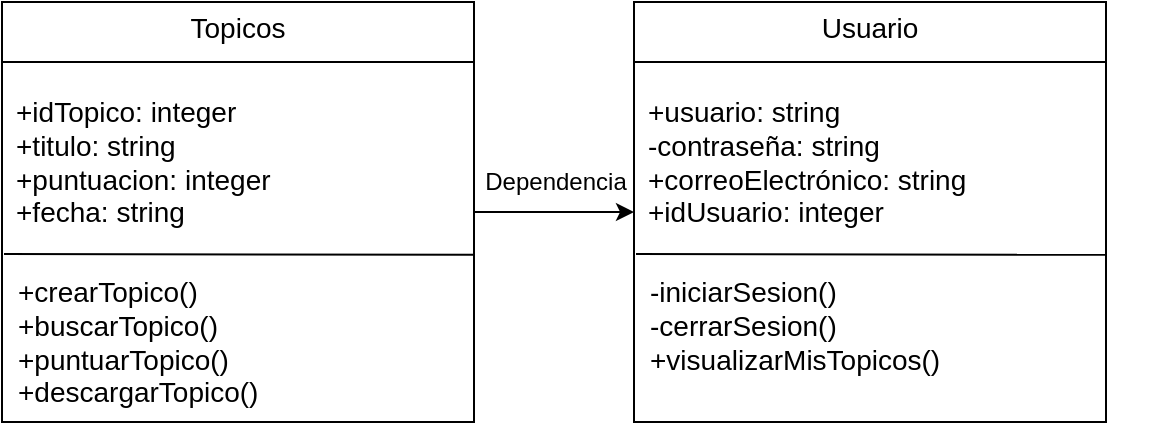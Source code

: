 <mxfile>
    <diagram id="vK6k87PZ-RR_bFMqp72I" name="Page-1">
        <mxGraphModel dx="528" dy="430" grid="1" gridSize="10" guides="1" tooltips="1" connect="1" arrows="1" fold="1" page="1" pageScale="1" pageWidth="827" pageHeight="1169" math="0" shadow="0">
            <root>
                <mxCell id="0"/>
                <mxCell id="1" parent="0"/>
                <mxCell id="13" style="edgeStyle=orthogonalEdgeStyle;rounded=0;orthogonalLoop=1;jettySize=auto;html=1;entryX=0;entryY=0.5;entryDx=0;entryDy=0;" parent="1" source="3" target="8" edge="1">
                    <mxGeometry relative="1" as="geometry"/>
                </mxCell>
                <mxCell id="3" value="" style="shape=internalStorage;whiteSpace=wrap;html=1;backgroundOutline=1;dx=0;dy=30;" parent="1" vertex="1">
                    <mxGeometry x="144" y="120" width="236" height="210" as="geometry"/>
                </mxCell>
                <mxCell id="4" value="&lt;font style=&quot;font-size: 14px&quot;&gt;Topicos&lt;/font&gt;" style="text;html=1;strokeColor=none;fillColor=none;align=center;verticalAlign=middle;whiteSpace=wrap;rounded=0;" parent="1" vertex="1">
                    <mxGeometry x="242" y="123" width="40" height="20" as="geometry"/>
                </mxCell>
                <mxCell id="5" value="&lt;font style=&quot;font-size: 14px&quot;&gt;+crearTopico()&lt;br&gt;+buscarTopico()&lt;br&gt;+puntuarTopico()&lt;br&gt;+descargarTopico()&lt;/font&gt;" style="text;html=1;strokeColor=none;fillColor=none;align=left;verticalAlign=middle;whiteSpace=wrap;rounded=0;" parent="1" vertex="1">
                    <mxGeometry x="149.5" y="260" width="260" height="60" as="geometry"/>
                </mxCell>
                <mxCell id="6" value="&lt;div&gt;&lt;span style=&quot;font-size: 14px&quot;&gt;+idTopico: integer&lt;/span&gt;&lt;/div&gt;&lt;div&gt;&lt;span style=&quot;font-size: 14px&quot;&gt;+titulo: string&lt;/span&gt;&lt;/div&gt;&lt;div&gt;&lt;span style=&quot;font-size: 14px&quot;&gt;+puntuacion: integer&lt;/span&gt;&lt;/div&gt;&lt;div&gt;&lt;span style=&quot;font-size: 14px&quot;&gt;+fecha: string&lt;/span&gt;&lt;/div&gt;" style="text;html=1;strokeColor=none;fillColor=none;align=left;verticalAlign=middle;whiteSpace=wrap;rounded=0;" parent="1" vertex="1">
                    <mxGeometry x="149" y="160" width="221" height="80" as="geometry"/>
                </mxCell>
                <mxCell id="7" value="" style="endArrow=none;html=1;entryX=1.002;entryY=0.602;entryDx=0;entryDy=0;entryPerimeter=0;" parent="1" target="3" edge="1">
                    <mxGeometry width="50" height="50" relative="1" as="geometry">
                        <mxPoint x="145" y="246" as="sourcePoint"/>
                        <mxPoint x="200" y="220" as="targetPoint"/>
                    </mxGeometry>
                </mxCell>
                <mxCell id="8" value="" style="shape=internalStorage;whiteSpace=wrap;html=1;backgroundOutline=1;dx=0;dy=30;" parent="1" vertex="1">
                    <mxGeometry x="460" y="120" width="236" height="210" as="geometry"/>
                </mxCell>
                <mxCell id="9" value="&lt;span style=&quot;font-size: 14px&quot;&gt;Usuario&lt;/span&gt;" style="text;html=1;strokeColor=none;fillColor=none;align=center;verticalAlign=middle;whiteSpace=wrap;rounded=0;" parent="1" vertex="1">
                    <mxGeometry x="558" y="123" width="40" height="20" as="geometry"/>
                </mxCell>
                <mxCell id="10" value="&lt;span style=&quot;font-size: 14px&quot;&gt;-iniciarSesion()&lt;br&gt;-cerrarSesion()&lt;br&gt;+visualizarMisTopicos()&lt;br&gt;&lt;br&gt;&lt;/span&gt;" style="text;html=1;strokeColor=none;fillColor=none;align=left;verticalAlign=middle;whiteSpace=wrap;rounded=0;" parent="1" vertex="1">
                    <mxGeometry x="465.5" y="260" width="260" height="60" as="geometry"/>
                </mxCell>
                <mxCell id="11" value="&lt;div&gt;&lt;span&gt;&lt;font style=&quot;font-size: 14px&quot;&gt;+usuario: string&lt;/font&gt;&lt;/span&gt;&lt;/div&gt;&lt;div&gt;&lt;span&gt;&lt;font style=&quot;font-size: 14px&quot;&gt;-contraseña: string&lt;/font&gt;&lt;/span&gt;&lt;/div&gt;&lt;div&gt;&lt;span&gt;&lt;font style=&quot;font-size: 14px&quot;&gt;+correoElectrónico: string&lt;/font&gt;&lt;/span&gt;&lt;/div&gt;&lt;div&gt;&lt;span&gt;&lt;font style=&quot;font-size: 14px&quot;&gt;+idUsuario: integer&lt;/font&gt;&lt;/span&gt;&lt;/div&gt;" style="text;html=1;strokeColor=none;fillColor=none;align=left;verticalAlign=middle;whiteSpace=wrap;rounded=0;" parent="1" vertex="1">
                    <mxGeometry x="465" y="160" width="261" height="80" as="geometry"/>
                </mxCell>
                <mxCell id="12" value="" style="endArrow=none;html=1;entryX=1.002;entryY=0.602;entryDx=0;entryDy=0;entryPerimeter=0;" parent="1" target="8" edge="1">
                    <mxGeometry width="50" height="50" relative="1" as="geometry">
                        <mxPoint x="461" y="246" as="sourcePoint"/>
                        <mxPoint x="516" y="220" as="targetPoint"/>
                    </mxGeometry>
                </mxCell>
                <mxCell id="14" value="Dependencia" style="text;html=1;strokeColor=none;fillColor=none;align=center;verticalAlign=middle;whiteSpace=wrap;rounded=0;" parent="1" vertex="1">
                    <mxGeometry x="400.5" y="200" width="40" height="20" as="geometry"/>
                </mxCell>
            </root>
        </mxGraphModel>
    </diagram>
</mxfile>
